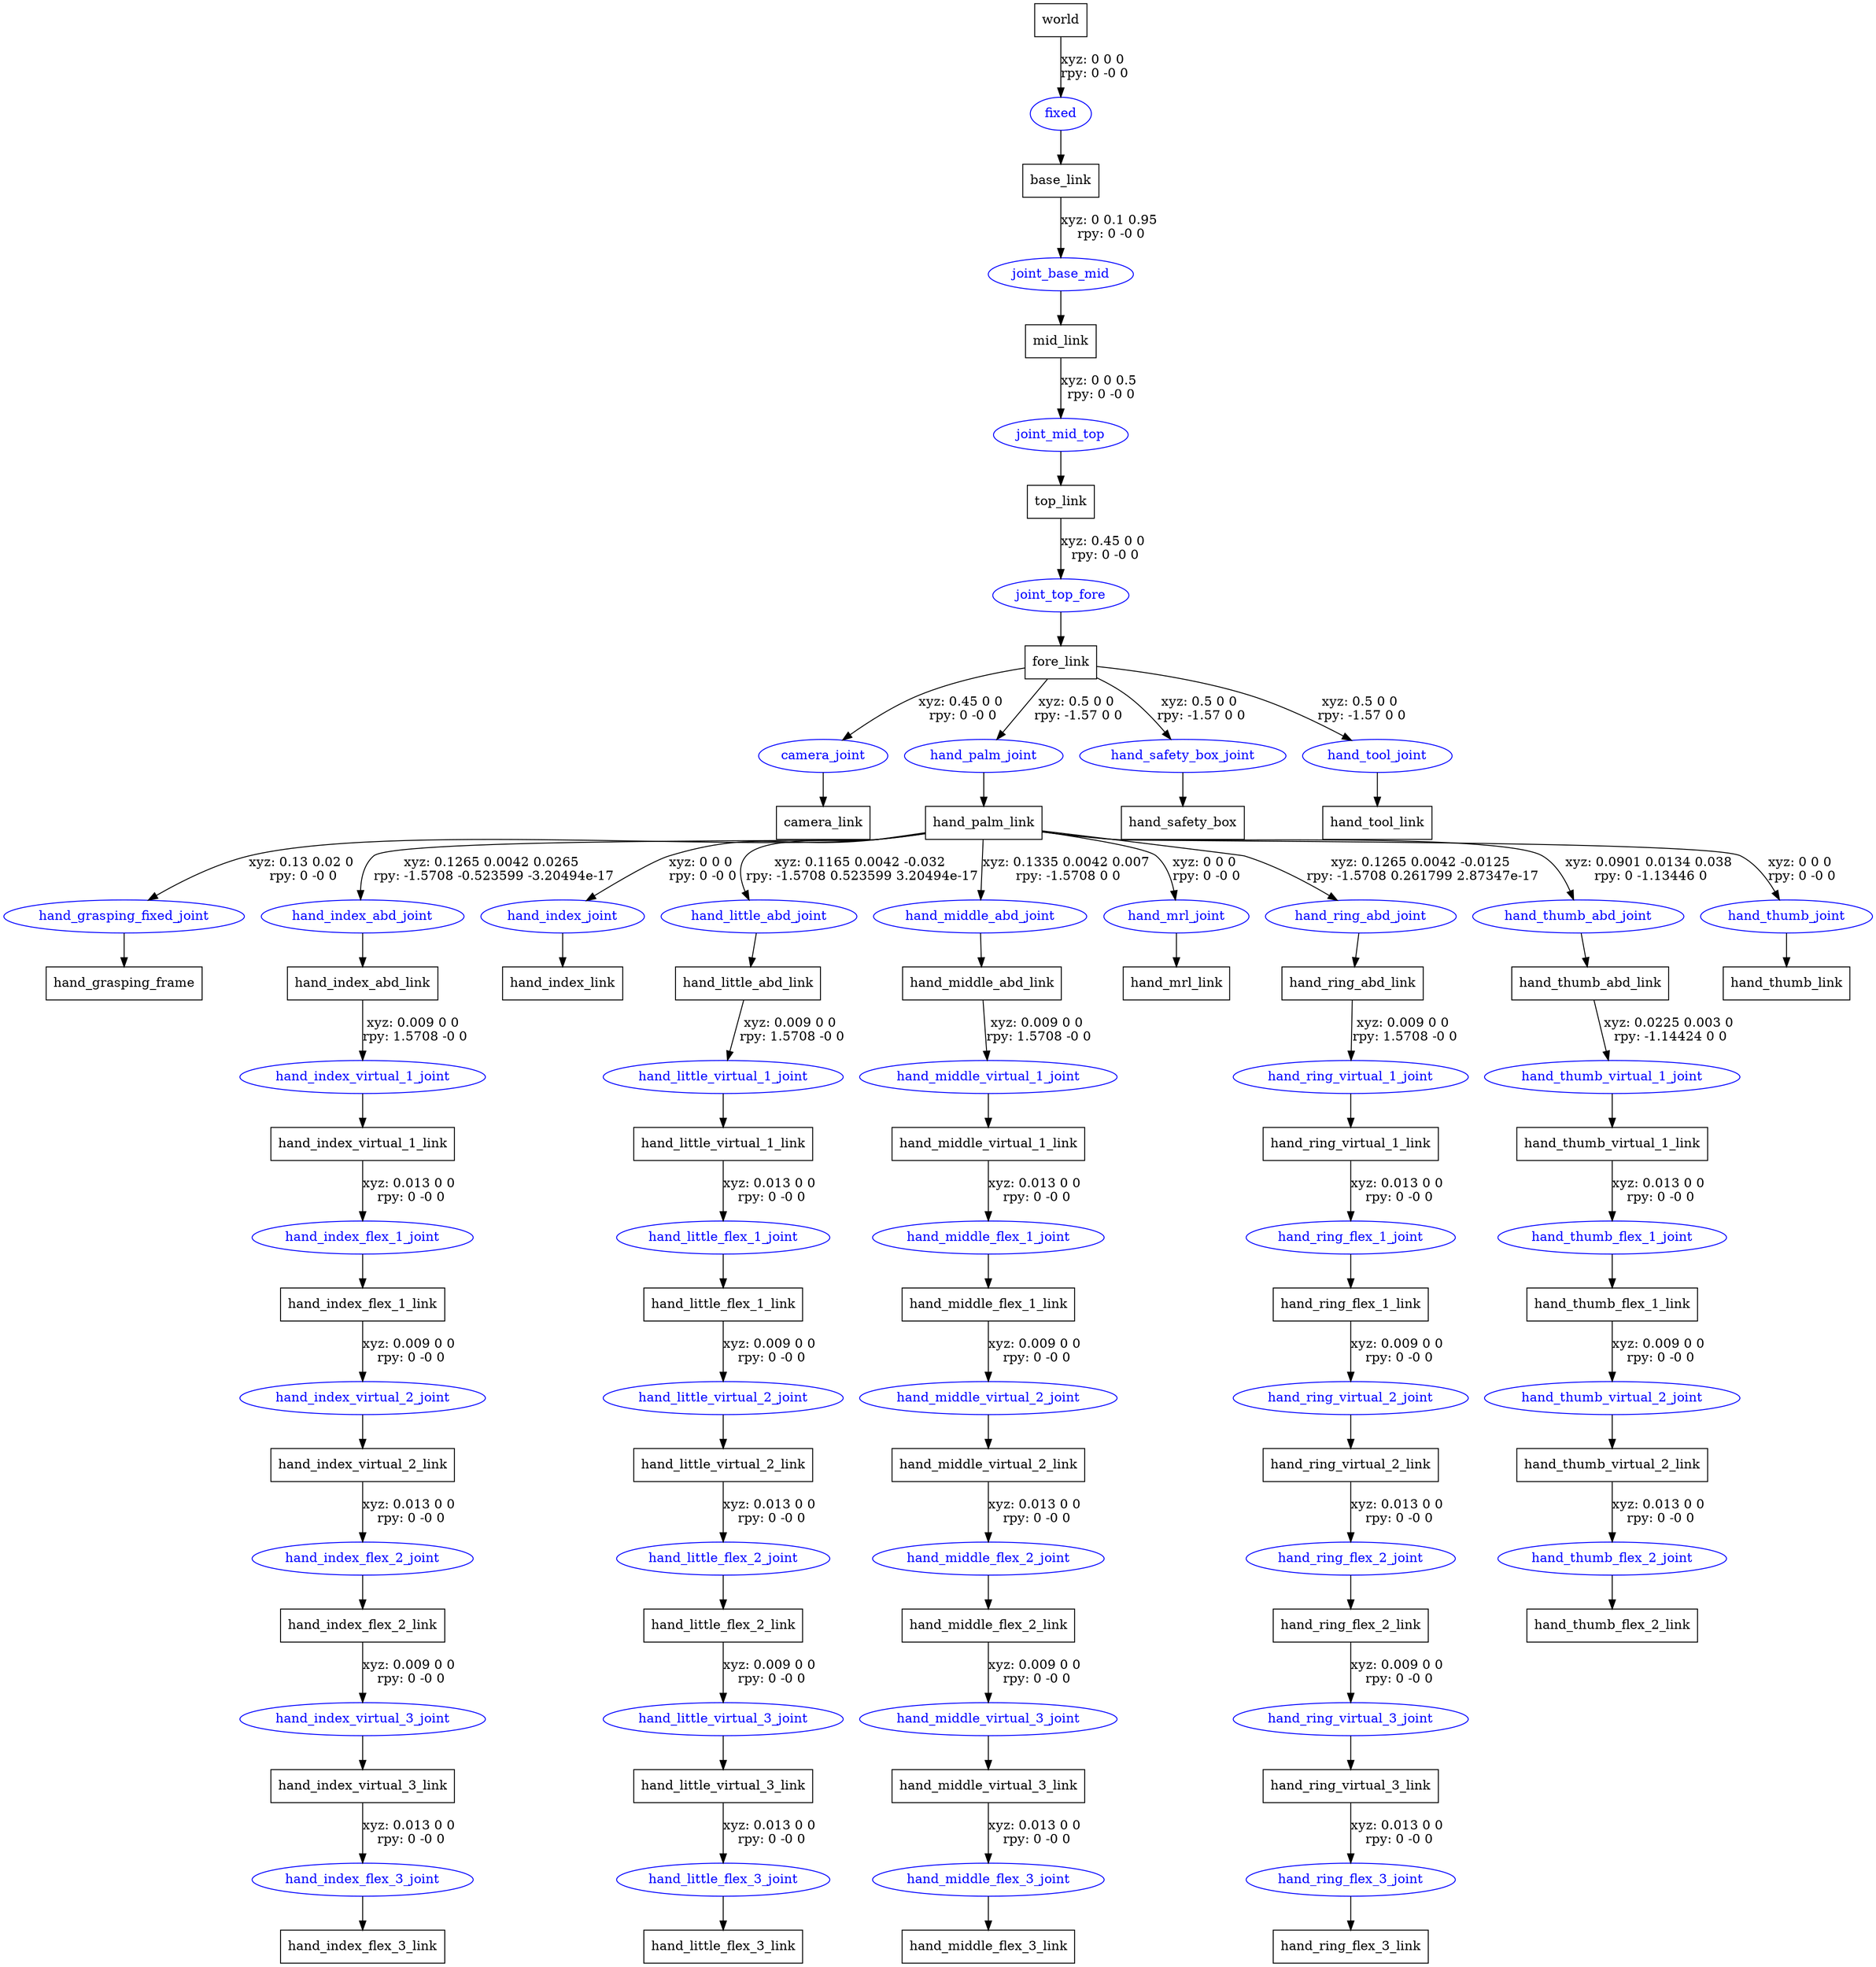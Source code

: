 digraph G {
node [shape=box];
"world" [label="world"];
"base_link" [label="base_link"];
"mid_link" [label="mid_link"];
"top_link" [label="top_link"];
"fore_link" [label="fore_link"];
"camera_link" [label="camera_link"];
"hand_palm_link" [label="hand_palm_link"];
"hand_grasping_frame" [label="hand_grasping_frame"];
"hand_index_abd_link" [label="hand_index_abd_link"];
"hand_index_virtual_1_link" [label="hand_index_virtual_1_link"];
"hand_index_flex_1_link" [label="hand_index_flex_1_link"];
"hand_index_virtual_2_link" [label="hand_index_virtual_2_link"];
"hand_index_flex_2_link" [label="hand_index_flex_2_link"];
"hand_index_virtual_3_link" [label="hand_index_virtual_3_link"];
"hand_index_flex_3_link" [label="hand_index_flex_3_link"];
"hand_index_link" [label="hand_index_link"];
"hand_little_abd_link" [label="hand_little_abd_link"];
"hand_little_virtual_1_link" [label="hand_little_virtual_1_link"];
"hand_little_flex_1_link" [label="hand_little_flex_1_link"];
"hand_little_virtual_2_link" [label="hand_little_virtual_2_link"];
"hand_little_flex_2_link" [label="hand_little_flex_2_link"];
"hand_little_virtual_3_link" [label="hand_little_virtual_3_link"];
"hand_little_flex_3_link" [label="hand_little_flex_3_link"];
"hand_middle_abd_link" [label="hand_middle_abd_link"];
"hand_middle_virtual_1_link" [label="hand_middle_virtual_1_link"];
"hand_middle_flex_1_link" [label="hand_middle_flex_1_link"];
"hand_middle_virtual_2_link" [label="hand_middle_virtual_2_link"];
"hand_middle_flex_2_link" [label="hand_middle_flex_2_link"];
"hand_middle_virtual_3_link" [label="hand_middle_virtual_3_link"];
"hand_middle_flex_3_link" [label="hand_middle_flex_3_link"];
"hand_mrl_link" [label="hand_mrl_link"];
"hand_ring_abd_link" [label="hand_ring_abd_link"];
"hand_ring_virtual_1_link" [label="hand_ring_virtual_1_link"];
"hand_ring_flex_1_link" [label="hand_ring_flex_1_link"];
"hand_ring_virtual_2_link" [label="hand_ring_virtual_2_link"];
"hand_ring_flex_2_link" [label="hand_ring_flex_2_link"];
"hand_ring_virtual_3_link" [label="hand_ring_virtual_3_link"];
"hand_ring_flex_3_link" [label="hand_ring_flex_3_link"];
"hand_thumb_abd_link" [label="hand_thumb_abd_link"];
"hand_thumb_virtual_1_link" [label="hand_thumb_virtual_1_link"];
"hand_thumb_flex_1_link" [label="hand_thumb_flex_1_link"];
"hand_thumb_virtual_2_link" [label="hand_thumb_virtual_2_link"];
"hand_thumb_flex_2_link" [label="hand_thumb_flex_2_link"];
"hand_thumb_link" [label="hand_thumb_link"];
"hand_safety_box" [label="hand_safety_box"];
"hand_tool_link" [label="hand_tool_link"];
node [shape=ellipse, color=blue, fontcolor=blue];
"world" -> "fixed" [label="xyz: 0 0 0 \nrpy: 0 -0 0"]
"fixed" -> "base_link"
"base_link" -> "joint_base_mid" [label="xyz: 0 0.1 0.95 \nrpy: 0 -0 0"]
"joint_base_mid" -> "mid_link"
"mid_link" -> "joint_mid_top" [label="xyz: 0 0 0.5 \nrpy: 0 -0 0"]
"joint_mid_top" -> "top_link"
"top_link" -> "joint_top_fore" [label="xyz: 0.45 0 0 \nrpy: 0 -0 0"]
"joint_top_fore" -> "fore_link"
"fore_link" -> "camera_joint" [label="xyz: 0.45 0 0 \nrpy: 0 -0 0"]
"camera_joint" -> "camera_link"
"fore_link" -> "hand_palm_joint" [label="xyz: 0.5 0 0 \nrpy: -1.57 0 0"]
"hand_palm_joint" -> "hand_palm_link"
"hand_palm_link" -> "hand_grasping_fixed_joint" [label="xyz: 0.13 0.02 0 \nrpy: 0 -0 0"]
"hand_grasping_fixed_joint" -> "hand_grasping_frame"
"hand_palm_link" -> "hand_index_abd_joint" [label="xyz: 0.1265 0.0042 0.0265 \nrpy: -1.5708 -0.523599 -3.20494e-17"]
"hand_index_abd_joint" -> "hand_index_abd_link"
"hand_index_abd_link" -> "hand_index_virtual_1_joint" [label="xyz: 0.009 0 0 \nrpy: 1.5708 -0 0"]
"hand_index_virtual_1_joint" -> "hand_index_virtual_1_link"
"hand_index_virtual_1_link" -> "hand_index_flex_1_joint" [label="xyz: 0.013 0 0 \nrpy: 0 -0 0"]
"hand_index_flex_1_joint" -> "hand_index_flex_1_link"
"hand_index_flex_1_link" -> "hand_index_virtual_2_joint" [label="xyz: 0.009 0 0 \nrpy: 0 -0 0"]
"hand_index_virtual_2_joint" -> "hand_index_virtual_2_link"
"hand_index_virtual_2_link" -> "hand_index_flex_2_joint" [label="xyz: 0.013 0 0 \nrpy: 0 -0 0"]
"hand_index_flex_2_joint" -> "hand_index_flex_2_link"
"hand_index_flex_2_link" -> "hand_index_virtual_3_joint" [label="xyz: 0.009 0 0 \nrpy: 0 -0 0"]
"hand_index_virtual_3_joint" -> "hand_index_virtual_3_link"
"hand_index_virtual_3_link" -> "hand_index_flex_3_joint" [label="xyz: 0.013 0 0 \nrpy: 0 -0 0"]
"hand_index_flex_3_joint" -> "hand_index_flex_3_link"
"hand_palm_link" -> "hand_index_joint" [label="xyz: 0 0 0 \nrpy: 0 -0 0"]
"hand_index_joint" -> "hand_index_link"
"hand_palm_link" -> "hand_little_abd_joint" [label="xyz: 0.1165 0.0042 -0.032 \nrpy: -1.5708 0.523599 3.20494e-17"]
"hand_little_abd_joint" -> "hand_little_abd_link"
"hand_little_abd_link" -> "hand_little_virtual_1_joint" [label="xyz: 0.009 0 0 \nrpy: 1.5708 -0 0"]
"hand_little_virtual_1_joint" -> "hand_little_virtual_1_link"
"hand_little_virtual_1_link" -> "hand_little_flex_1_joint" [label="xyz: 0.013 0 0 \nrpy: 0 -0 0"]
"hand_little_flex_1_joint" -> "hand_little_flex_1_link"
"hand_little_flex_1_link" -> "hand_little_virtual_2_joint" [label="xyz: 0.009 0 0 \nrpy: 0 -0 0"]
"hand_little_virtual_2_joint" -> "hand_little_virtual_2_link"
"hand_little_virtual_2_link" -> "hand_little_flex_2_joint" [label="xyz: 0.013 0 0 \nrpy: 0 -0 0"]
"hand_little_flex_2_joint" -> "hand_little_flex_2_link"
"hand_little_flex_2_link" -> "hand_little_virtual_3_joint" [label="xyz: 0.009 0 0 \nrpy: 0 -0 0"]
"hand_little_virtual_3_joint" -> "hand_little_virtual_3_link"
"hand_little_virtual_3_link" -> "hand_little_flex_3_joint" [label="xyz: 0.013 0 0 \nrpy: 0 -0 0"]
"hand_little_flex_3_joint" -> "hand_little_flex_3_link"
"hand_palm_link" -> "hand_middle_abd_joint" [label="xyz: 0.1335 0.0042 0.007 \nrpy: -1.5708 0 0"]
"hand_middle_abd_joint" -> "hand_middle_abd_link"
"hand_middle_abd_link" -> "hand_middle_virtual_1_joint" [label="xyz: 0.009 0 0 \nrpy: 1.5708 -0 0"]
"hand_middle_virtual_1_joint" -> "hand_middle_virtual_1_link"
"hand_middle_virtual_1_link" -> "hand_middle_flex_1_joint" [label="xyz: 0.013 0 0 \nrpy: 0 -0 0"]
"hand_middle_flex_1_joint" -> "hand_middle_flex_1_link"
"hand_middle_flex_1_link" -> "hand_middle_virtual_2_joint" [label="xyz: 0.009 0 0 \nrpy: 0 -0 0"]
"hand_middle_virtual_2_joint" -> "hand_middle_virtual_2_link"
"hand_middle_virtual_2_link" -> "hand_middle_flex_2_joint" [label="xyz: 0.013 0 0 \nrpy: 0 -0 0"]
"hand_middle_flex_2_joint" -> "hand_middle_flex_2_link"
"hand_middle_flex_2_link" -> "hand_middle_virtual_3_joint" [label="xyz: 0.009 0 0 \nrpy: 0 -0 0"]
"hand_middle_virtual_3_joint" -> "hand_middle_virtual_3_link"
"hand_middle_virtual_3_link" -> "hand_middle_flex_3_joint" [label="xyz: 0.013 0 0 \nrpy: 0 -0 0"]
"hand_middle_flex_3_joint" -> "hand_middle_flex_3_link"
"hand_palm_link" -> "hand_mrl_joint" [label="xyz: 0 0 0 \nrpy: 0 -0 0"]
"hand_mrl_joint" -> "hand_mrl_link"
"hand_palm_link" -> "hand_ring_abd_joint" [label="xyz: 0.1265 0.0042 -0.0125 \nrpy: -1.5708 0.261799 2.87347e-17"]
"hand_ring_abd_joint" -> "hand_ring_abd_link"
"hand_ring_abd_link" -> "hand_ring_virtual_1_joint" [label="xyz: 0.009 0 0 \nrpy: 1.5708 -0 0"]
"hand_ring_virtual_1_joint" -> "hand_ring_virtual_1_link"
"hand_ring_virtual_1_link" -> "hand_ring_flex_1_joint" [label="xyz: 0.013 0 0 \nrpy: 0 -0 0"]
"hand_ring_flex_1_joint" -> "hand_ring_flex_1_link"
"hand_ring_flex_1_link" -> "hand_ring_virtual_2_joint" [label="xyz: 0.009 0 0 \nrpy: 0 -0 0"]
"hand_ring_virtual_2_joint" -> "hand_ring_virtual_2_link"
"hand_ring_virtual_2_link" -> "hand_ring_flex_2_joint" [label="xyz: 0.013 0 0 \nrpy: 0 -0 0"]
"hand_ring_flex_2_joint" -> "hand_ring_flex_2_link"
"hand_ring_flex_2_link" -> "hand_ring_virtual_3_joint" [label="xyz: 0.009 0 0 \nrpy: 0 -0 0"]
"hand_ring_virtual_3_joint" -> "hand_ring_virtual_3_link"
"hand_ring_virtual_3_link" -> "hand_ring_flex_3_joint" [label="xyz: 0.013 0 0 \nrpy: 0 -0 0"]
"hand_ring_flex_3_joint" -> "hand_ring_flex_3_link"
"hand_palm_link" -> "hand_thumb_abd_joint" [label="xyz: 0.0901 0.0134 0.038 \nrpy: 0 -1.13446 0"]
"hand_thumb_abd_joint" -> "hand_thumb_abd_link"
"hand_thumb_abd_link" -> "hand_thumb_virtual_1_joint" [label="xyz: 0.0225 0.003 0 \nrpy: -1.14424 0 0"]
"hand_thumb_virtual_1_joint" -> "hand_thumb_virtual_1_link"
"hand_thumb_virtual_1_link" -> "hand_thumb_flex_1_joint" [label="xyz: 0.013 0 0 \nrpy: 0 -0 0"]
"hand_thumb_flex_1_joint" -> "hand_thumb_flex_1_link"
"hand_thumb_flex_1_link" -> "hand_thumb_virtual_2_joint" [label="xyz: 0.009 0 0 \nrpy: 0 -0 0"]
"hand_thumb_virtual_2_joint" -> "hand_thumb_virtual_2_link"
"hand_thumb_virtual_2_link" -> "hand_thumb_flex_2_joint" [label="xyz: 0.013 0 0 \nrpy: 0 -0 0"]
"hand_thumb_flex_2_joint" -> "hand_thumb_flex_2_link"
"hand_palm_link" -> "hand_thumb_joint" [label="xyz: 0 0 0 \nrpy: 0 -0 0"]
"hand_thumb_joint" -> "hand_thumb_link"
"fore_link" -> "hand_safety_box_joint" [label="xyz: 0.5 0 0 \nrpy: -1.57 0 0"]
"hand_safety_box_joint" -> "hand_safety_box"
"fore_link" -> "hand_tool_joint" [label="xyz: 0.5 0 0 \nrpy: -1.57 0 0"]
"hand_tool_joint" -> "hand_tool_link"
}
